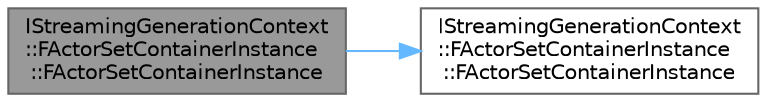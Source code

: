 digraph "IStreamingGenerationContext::FActorSetContainerInstance::FActorSetContainerInstance"
{
 // INTERACTIVE_SVG=YES
 // LATEX_PDF_SIZE
  bgcolor="transparent";
  edge [fontname=Helvetica,fontsize=10,labelfontname=Helvetica,labelfontsize=10];
  node [fontname=Helvetica,fontsize=10,shape=box,height=0.2,width=0.4];
  rankdir="LR";
  Node1 [id="Node000001",label="IStreamingGenerationContext\l::FActorSetContainerInstance\l::FActorSetContainerInstance",height=0.2,width=0.4,color="gray40", fillcolor="grey60", style="filled", fontcolor="black",tooltip=" "];
  Node1 -> Node2 [id="edge1_Node000001_Node000002",color="steelblue1",style="solid",tooltip=" "];
  Node2 [id="Node000002",label="IStreamingGenerationContext\l::FActorSetContainerInstance\l::FActorSetContainerInstance",height=0.2,width=0.4,color="grey40", fillcolor="white", style="filled",URL="$db/d90/structIStreamingGenerationContext_1_1FActorSetContainerInstance.html#a640928f29e366493157d8a9da4dff585",tooltip=" "];
}
